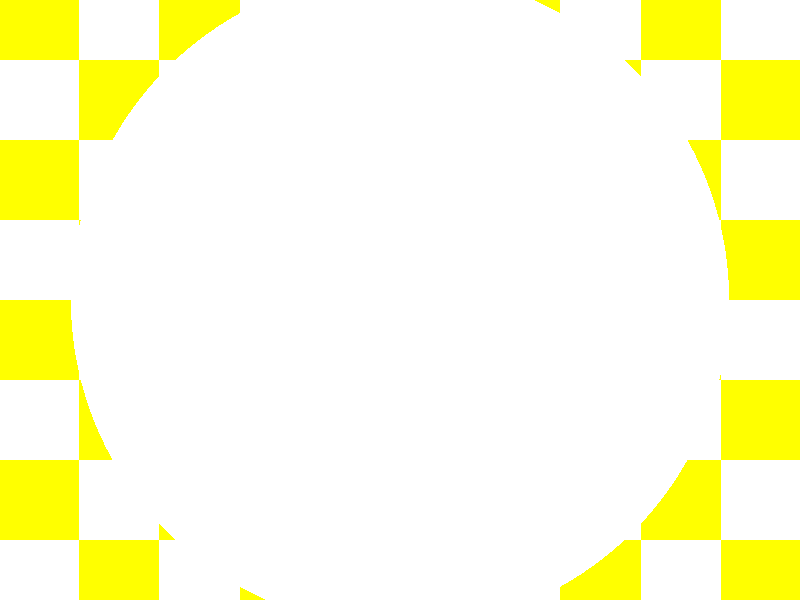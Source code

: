 //	Persistence of Vision Raytracer Version 3.5 Scene Description File
//	File: media5.pov
//	Author: Chris Young
//	Description:
// This scene shows the use of a density_map.
//
// -w320 -h240
// -w800 -h600 +a0.3
//
//*******************************************

#include "colors.inc"

camera {location  <0, 0, -100>}

plane { z, 50
   pigment {checker Yellow, White scale 20}
   finish {ambient 0.2  diffuse 0.8}
   hollow
}

// Declare 2 similar density.  Only the color map differs.

#declare Density1=
  density {
    spherical
    ramp_wave
    color_map {
      [0.0 color rgb <0.0, 0.0, 0.0>]
      [0.2 color rgb <1.0, 0.3, 0.1>]
      [1.0 color rgb <1.0, 1.0, 0.1>]
    }
  }

#declare Density2=
  density {
    boxed
    ramp_wave
    color_map {
      [0.0 color rgb <0.0, 0.0, 0.0>]
      [0.2 color rgb <0.1, 1.0, 0.3>]
      [1.0 color rgb <0.1, 1.0, 1.0>]
    }
  }

sphere { 0, 2
  pigment { color rgbf<1, 1, 1, 1> }
  finish { ambient 0 diffuse 0 }
  interior {
    media {
      emission 0.05
      intervals 1
      samples 5
      method 3
/*      intervals 5
      samples 1, 10
      confidence 0.9999
      variance 1/1000*/
      density {
        gradient x
        density_map {
          [0.5 Density1]
          [0.5 Density2]
        }
      }
    }
  }
  scale 24
  hollow
}

light_source {
  <500, 600, -500>
  color White
}

